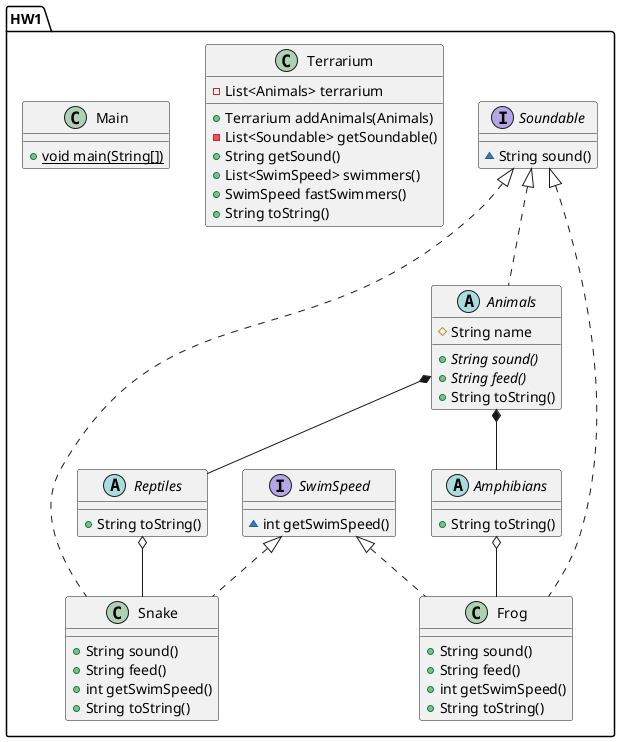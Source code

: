 @startuml
abstract class HW1.Amphibians {
+ String toString()
}
abstract class HW1.Animals {
# String name
+ {abstract}String sound()
+ {abstract}String feed()
+ String toString()
}
abstract class HW1.Reptiles {
+ String toString()
}
class HW1.Frog {
+ String sound()
+ String feed()
+ int getSwimSpeed()
+ String toString()
}
class HW1.Snake {
+ String sound()
+ String feed()
+ int getSwimSpeed()
+ String toString()
}
interface HW1.Soundable {
~ String sound()
}
interface HW1.SwimSpeed {
~ int getSwimSpeed()
}
class HW1.Terrarium {
- List<Animals> terrarium
+ Terrarium addAnimals(Animals)
- List<Soundable> getSoundable()
+ String getSound()
+ List<SwimSpeed> swimmers()
+ SwimSpeed fastSwimmers()
+ String toString()
}
class HW1.Main {
+ {static} void main(String[])
}


HW1.Animals *-- HW1.Amphibians
HW1.Soundable <|.. HW1.Animals
HW1.Animals *-- HW1.Reptiles
HW1.SwimSpeed <|.. HW1.Frog
HW1.Soundable <|.. HW1.Frog
HW1.Amphibians o-- HW1.Frog
HW1.SwimSpeed <|.. HW1.Snake
HW1.Soundable <|.. HW1.Snake
HW1.Reptiles o-- HW1.Snake
@enduml